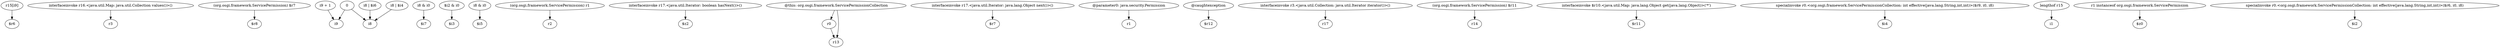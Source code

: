 digraph g {
0[label="r15[i9]"]
1[label="$r6"]
0->1[label=""]
2[label="interfaceinvoke r16.<java.util.Map: java.util.Collection values()>()"]
3[label="r3"]
2->3[label=""]
4[label="(org.osgi.framework.ServicePermission) $r7"]
5[label="$r8"]
4->5[label=""]
6[label="0"]
7[label="i9"]
6->7[label=""]
8[label="i8 & i0"]
9[label="$i7"]
8->9[label=""]
10[label="$i2 & i0"]
11[label="$i3"]
10->11[label=""]
12[label="i8 & i0"]
13[label="$i5"]
12->13[label=""]
14[label="(org.osgi.framework.ServicePermission) r1"]
15[label="r2"]
14->15[label=""]
16[label="i8"]
6->16[label=""]
17[label="i8 | $i6"]
17->16[label=""]
18[label="interfaceinvoke r17.<java.util.Iterator: boolean hasNext()>()"]
19[label="$z2"]
18->19[label=""]
20[label="r0"]
21[label="r13"]
20->21[label=""]
22[label="interfaceinvoke r17.<java.util.Iterator: java.lang.Object next()>()"]
23[label="$r7"]
22->23[label=""]
24[label="@this: org.osgi.framework.ServicePermissionCollection"]
24->21[label=""]
25[label="@parameter0: java.security.Permission"]
26[label="r1"]
25->26[label=""]
27[label="@caughtexception"]
28[label="$r12"]
27->28[label=""]
24->20[label=""]
29[label="interfaceinvoke r3.<java.util.Collection: java.util.Iterator iterator()>()"]
30[label="r17"]
29->30[label=""]
31[label="i9 + 1"]
31->7[label=""]
32[label="(org.osgi.framework.ServicePermission) $r11"]
33[label="r14"]
32->33[label=""]
34[label="interfaceinvoke $r10.<java.util.Map: java.lang.Object get(java.lang.Object)>('*')"]
35[label="$r11"]
34->35[label=""]
36[label="specialinvoke r0.<org.osgi.framework.ServicePermissionCollection: int effective(java.lang.String,int,int)>($r9, i0, i8)"]
37[label="$i4"]
36->37[label=""]
38[label="lengthof r15"]
39[label="i1"]
38->39[label=""]
40[label="r1 instanceof org.osgi.framework.ServicePermission"]
41[label="$z0"]
40->41[label=""]
42[label="specialinvoke r0.<org.osgi.framework.ServicePermissionCollection: int effective(java.lang.String,int,int)>($r6, i0, i8)"]
43[label="$i2"]
42->43[label=""]
44[label="i8 | $i4"]
44->16[label=""]
}